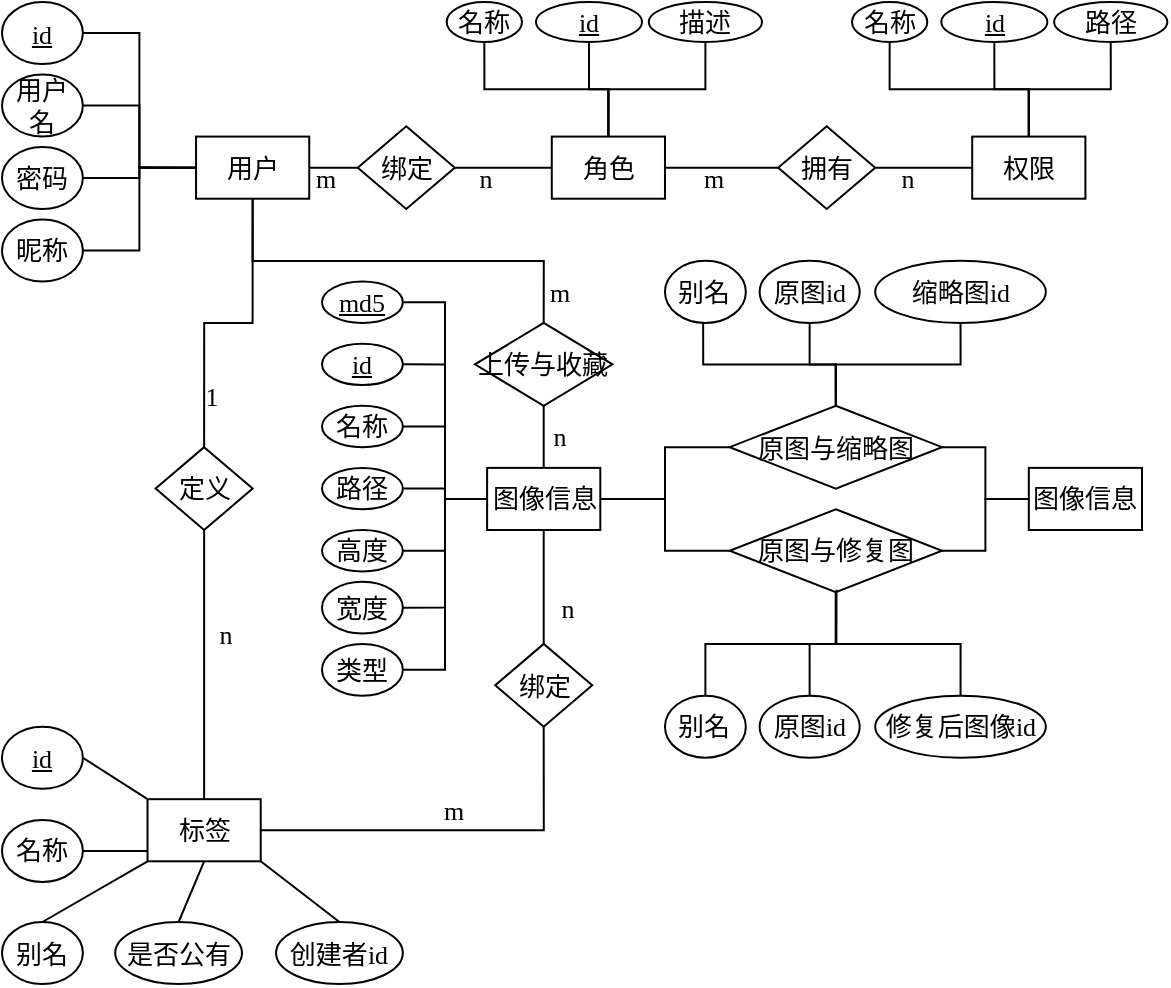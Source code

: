 <mxfile version="21.2.9" type="github">
  <diagram id="R2lEEEUBdFMjLlhIrx00" name="Page-1">
    <mxGraphModel dx="925" dy="520" grid="1" gridSize="10" guides="1" tooltips="1" connect="1" arrows="1" fold="1" page="1" pageScale="1" pageWidth="583" pageHeight="827" math="0" shadow="0" extFonts="Permanent Marker^https://fonts.googleapis.com/css?family=Permanent+Marker">
      <root>
        <mxCell id="0" />
        <mxCell id="1" parent="0" />
        <mxCell id="5dkXH1X9vFJUfWhf-pJQ-109" style="edgeStyle=orthogonalEdgeStyle;shape=connector;rounded=0;orthogonalLoop=1;jettySize=auto;html=1;exitX=0.5;exitY=0;exitDx=0;exitDy=0;entryX=0.5;entryY=1;entryDx=0;entryDy=0;labelBackgroundColor=default;strokeColor=default;fontFamily=Helvetica;fontSize=11;fontColor=default;endArrow=none;endFill=0;" edge="1" parent="1" source="5dkXH1X9vFJUfWhf-pJQ-1" target="5dkXH1X9vFJUfWhf-pJQ-106">
          <mxGeometry relative="1" as="geometry" />
        </mxCell>
        <mxCell id="5dkXH1X9vFJUfWhf-pJQ-110" style="edgeStyle=orthogonalEdgeStyle;shape=connector;rounded=0;orthogonalLoop=1;jettySize=auto;html=1;exitX=0.5;exitY=0;exitDx=0;exitDy=0;entryX=0.5;entryY=1;entryDx=0;entryDy=0;labelBackgroundColor=default;strokeColor=default;fontFamily=Helvetica;fontSize=11;fontColor=default;endArrow=none;endFill=0;" edge="1" parent="1" source="5dkXH1X9vFJUfWhf-pJQ-1" target="5dkXH1X9vFJUfWhf-pJQ-107">
          <mxGeometry relative="1" as="geometry" />
        </mxCell>
        <mxCell id="5dkXH1X9vFJUfWhf-pJQ-111" style="edgeStyle=orthogonalEdgeStyle;shape=connector;rounded=0;orthogonalLoop=1;jettySize=auto;html=1;exitX=0.5;exitY=0;exitDx=0;exitDy=0;entryX=0.5;entryY=1;entryDx=0;entryDy=0;labelBackgroundColor=default;strokeColor=default;fontFamily=Helvetica;fontSize=11;fontColor=default;endArrow=none;endFill=0;" edge="1" parent="1" source="5dkXH1X9vFJUfWhf-pJQ-1" target="5dkXH1X9vFJUfWhf-pJQ-108">
          <mxGeometry relative="1" as="geometry" />
        </mxCell>
        <mxCell id="5dkXH1X9vFJUfWhf-pJQ-1" value="角色" style="rounded=0;whiteSpace=wrap;html=1;fontFamily=宋体;fontSize=13;" vertex="1" parent="1">
          <mxGeometry x="274.894" y="67.294" width="56.596" height="31.059" as="geometry" />
        </mxCell>
        <mxCell id="5dkXH1X9vFJUfWhf-pJQ-2" value="用户" style="rounded=0;whiteSpace=wrap;html=1;fontFamily=宋体;fontSize=13;" vertex="1" parent="1">
          <mxGeometry x="97.026" y="67.294" width="56.596" height="31.059" as="geometry" />
        </mxCell>
        <mxCell id="5dkXH1X9vFJUfWhf-pJQ-115" style="edgeStyle=orthogonalEdgeStyle;shape=connector;rounded=0;orthogonalLoop=1;jettySize=auto;html=1;exitX=0.5;exitY=0;exitDx=0;exitDy=0;entryX=0.5;entryY=1;entryDx=0;entryDy=0;labelBackgroundColor=default;strokeColor=default;fontFamily=Helvetica;fontSize=11;fontColor=default;endArrow=none;endFill=0;" edge="1" parent="1" source="5dkXH1X9vFJUfWhf-pJQ-3" target="5dkXH1X9vFJUfWhf-pJQ-112">
          <mxGeometry relative="1" as="geometry" />
        </mxCell>
        <mxCell id="5dkXH1X9vFJUfWhf-pJQ-116" style="edgeStyle=orthogonalEdgeStyle;shape=connector;rounded=0;orthogonalLoop=1;jettySize=auto;html=1;exitX=0.5;exitY=0;exitDx=0;exitDy=0;entryX=0.5;entryY=1;entryDx=0;entryDy=0;labelBackgroundColor=default;strokeColor=default;fontFamily=Helvetica;fontSize=11;fontColor=default;endArrow=none;endFill=0;" edge="1" parent="1" source="5dkXH1X9vFJUfWhf-pJQ-3" target="5dkXH1X9vFJUfWhf-pJQ-113">
          <mxGeometry relative="1" as="geometry" />
        </mxCell>
        <mxCell id="5dkXH1X9vFJUfWhf-pJQ-117" style="edgeStyle=orthogonalEdgeStyle;shape=connector;rounded=0;orthogonalLoop=1;jettySize=auto;html=1;exitX=0.5;exitY=0;exitDx=0;exitDy=0;entryX=0.5;entryY=1;entryDx=0;entryDy=0;labelBackgroundColor=default;strokeColor=default;fontFamily=Helvetica;fontSize=11;fontColor=default;endArrow=none;endFill=0;" edge="1" parent="1" source="5dkXH1X9vFJUfWhf-pJQ-3" target="5dkXH1X9vFJUfWhf-pJQ-114">
          <mxGeometry relative="1" as="geometry" />
        </mxCell>
        <mxCell id="5dkXH1X9vFJUfWhf-pJQ-3" value="权限" style="rounded=0;whiteSpace=wrap;html=1;fontFamily=宋体;fontSize=13;" vertex="1" parent="1">
          <mxGeometry x="485.106" y="67.294" width="56.596" height="31.059" as="geometry" />
        </mxCell>
        <mxCell id="5dkXH1X9vFJUfWhf-pJQ-5" value="图像信息" style="rounded=0;whiteSpace=wrap;html=1;fontFamily=宋体;fontSize=13;" vertex="1" parent="1">
          <mxGeometry x="242.553" y="232.941" width="56.596" height="31.059" as="geometry" />
        </mxCell>
        <mxCell id="5dkXH1X9vFJUfWhf-pJQ-11" style="edgeStyle=orthogonalEdgeStyle;shape=connector;rounded=0;orthogonalLoop=1;jettySize=auto;html=1;exitX=0;exitY=0.5;exitDx=0;exitDy=0;entryX=1;entryY=0.5;entryDx=0;entryDy=0;labelBackgroundColor=default;strokeColor=default;fontFamily=宋体;fontSize=13;fontColor=default;endArrow=none;endFill=0;" edge="1" parent="1" source="5dkXH1X9vFJUfWhf-pJQ-6" target="5dkXH1X9vFJUfWhf-pJQ-2">
          <mxGeometry relative="1" as="geometry" />
        </mxCell>
        <mxCell id="5dkXH1X9vFJUfWhf-pJQ-6" value="绑定" style="rhombus;whiteSpace=wrap;html=1;fontFamily=宋体;fontSize=13;" vertex="1" parent="1">
          <mxGeometry x="177.872" y="62.118" width="48.511" height="41.412" as="geometry" />
        </mxCell>
        <mxCell id="5dkXH1X9vFJUfWhf-pJQ-10" style="edgeStyle=orthogonalEdgeStyle;shape=connector;rounded=0;orthogonalLoop=1;jettySize=auto;html=1;exitX=0;exitY=0.5;exitDx=0;exitDy=0;entryX=1;entryY=0.5;entryDx=0;entryDy=0;labelBackgroundColor=default;strokeColor=default;fontFamily=宋体;fontSize=13;fontColor=default;endArrow=none;endFill=0;" edge="1" parent="1" source="5dkXH1X9vFJUfWhf-pJQ-1" target="5dkXH1X9vFJUfWhf-pJQ-6">
          <mxGeometry relative="1" as="geometry" />
        </mxCell>
        <mxCell id="5dkXH1X9vFJUfWhf-pJQ-9" style="edgeStyle=orthogonalEdgeStyle;shape=connector;rounded=0;orthogonalLoop=1;jettySize=auto;html=1;exitX=0.5;exitY=1;exitDx=0;exitDy=0;entryX=0.5;entryY=0;entryDx=0;entryDy=0;labelBackgroundColor=default;strokeColor=default;fontFamily=宋体;fontSize=13;fontColor=default;endArrow=none;endFill=0;" edge="1" parent="1" source="5dkXH1X9vFJUfWhf-pJQ-7" target="5dkXH1X9vFJUfWhf-pJQ-5">
          <mxGeometry relative="1" as="geometry" />
        </mxCell>
        <mxCell id="5dkXH1X9vFJUfWhf-pJQ-7" value="上传与收藏" style="rhombus;whiteSpace=wrap;html=1;fontFamily=宋体;fontSize=13;" vertex="1" parent="1">
          <mxGeometry x="236.489" y="160.471" width="68.723" height="41.412" as="geometry" />
        </mxCell>
        <mxCell id="5dkXH1X9vFJUfWhf-pJQ-67" style="edgeStyle=orthogonalEdgeStyle;shape=connector;rounded=0;orthogonalLoop=1;jettySize=auto;html=1;exitX=0.5;exitY=1;exitDx=0;exitDy=0;entryX=0.5;entryY=0;entryDx=0;entryDy=0;labelBackgroundColor=default;strokeColor=default;fontFamily=宋体;fontSize=13;fontColor=default;endArrow=none;endFill=0;" edge="1" parent="1" source="5dkXH1X9vFJUfWhf-pJQ-2" target="5dkXH1X9vFJUfWhf-pJQ-7">
          <mxGeometry relative="1" as="geometry" />
        </mxCell>
        <mxCell id="5dkXH1X9vFJUfWhf-pJQ-14" style="edgeStyle=orthogonalEdgeStyle;shape=connector;rounded=0;orthogonalLoop=1;jettySize=auto;html=1;exitX=0;exitY=0.5;exitDx=0;exitDy=0;entryX=1;entryY=0.5;entryDx=0;entryDy=0;labelBackgroundColor=default;strokeColor=default;fontFamily=宋体;fontSize=13;fontColor=default;endArrow=none;endFill=0;" edge="1" parent="1" source="5dkXH1X9vFJUfWhf-pJQ-12" target="5dkXH1X9vFJUfWhf-pJQ-1">
          <mxGeometry relative="1" as="geometry" />
        </mxCell>
        <mxCell id="5dkXH1X9vFJUfWhf-pJQ-12" value="拥有" style="rhombus;whiteSpace=wrap;html=1;fontFamily=宋体;fontSize=13;" vertex="1" parent="1">
          <mxGeometry x="388.085" y="62.118" width="48.511" height="41.412" as="geometry" />
        </mxCell>
        <mxCell id="5dkXH1X9vFJUfWhf-pJQ-13" style="edgeStyle=orthogonalEdgeStyle;shape=connector;rounded=0;orthogonalLoop=1;jettySize=auto;html=1;exitX=0;exitY=0.5;exitDx=0;exitDy=0;entryX=1;entryY=0.5;entryDx=0;entryDy=0;labelBackgroundColor=default;strokeColor=default;fontFamily=宋体;fontSize=13;fontColor=default;endArrow=none;endFill=0;" edge="1" parent="1" source="5dkXH1X9vFJUfWhf-pJQ-3" target="5dkXH1X9vFJUfWhf-pJQ-12">
          <mxGeometry relative="1" as="geometry" />
        </mxCell>
        <mxCell id="5dkXH1X9vFJUfWhf-pJQ-15" value="m" style="text;html=1;strokeColor=none;fillColor=none;align=center;verticalAlign=middle;whiteSpace=wrap;rounded=0;fontSize=13;fontFamily=Times New Roman;fontColor=default;" vertex="1" parent="1">
          <mxGeometry x="270.851" y="139.765" width="16.17" height="10.353" as="geometry" />
        </mxCell>
        <mxCell id="5dkXH1X9vFJUfWhf-pJQ-16" value="n" style="text;html=1;strokeColor=none;fillColor=none;align=center;verticalAlign=middle;whiteSpace=wrap;rounded=0;fontSize=13;fontFamily=Times New Roman;fontColor=default;" vertex="1" parent="1">
          <mxGeometry x="270.851" y="212.235" width="16.17" height="10.353" as="geometry" />
        </mxCell>
        <mxCell id="5dkXH1X9vFJUfWhf-pJQ-19" value="标签" style="rounded=0;whiteSpace=wrap;html=1;fontFamily=宋体;fontSize=13;" vertex="1" parent="1">
          <mxGeometry x="72.766" y="398.588" width="56.596" height="31.059" as="geometry" />
        </mxCell>
        <mxCell id="5dkXH1X9vFJUfWhf-pJQ-71" style="edgeStyle=orthogonalEdgeStyle;shape=connector;rounded=0;orthogonalLoop=1;jettySize=auto;html=1;exitX=0.5;exitY=1;exitDx=0;exitDy=0;entryX=1;entryY=0.5;entryDx=0;entryDy=0;labelBackgroundColor=default;strokeColor=default;fontFamily=宋体;fontSize=13;fontColor=default;endArrow=none;endFill=0;" edge="1" parent="1" source="5dkXH1X9vFJUfWhf-pJQ-20" target="5dkXH1X9vFJUfWhf-pJQ-19">
          <mxGeometry relative="1" as="geometry" />
        </mxCell>
        <mxCell id="5dkXH1X9vFJUfWhf-pJQ-20" value="绑定" style="rhombus;whiteSpace=wrap;html=1;fontFamily=宋体;fontSize=13;" vertex="1" parent="1">
          <mxGeometry x="246.596" y="320.941" width="48.511" height="41.412" as="geometry" />
        </mxCell>
        <mxCell id="5dkXH1X9vFJUfWhf-pJQ-70" style="edgeStyle=orthogonalEdgeStyle;shape=connector;rounded=0;orthogonalLoop=1;jettySize=auto;html=1;exitX=0.5;exitY=1;exitDx=0;exitDy=0;entryX=0.5;entryY=0;entryDx=0;entryDy=0;labelBackgroundColor=default;strokeColor=default;fontFamily=宋体;fontSize=13;fontColor=default;endArrow=none;endFill=0;" edge="1" parent="1" source="5dkXH1X9vFJUfWhf-pJQ-5" target="5dkXH1X9vFJUfWhf-pJQ-20">
          <mxGeometry relative="1" as="geometry" />
        </mxCell>
        <mxCell id="5dkXH1X9vFJUfWhf-pJQ-24" value="图像信息" style="rounded=0;whiteSpace=wrap;html=1;fontFamily=宋体;fontSize=13;" vertex="1" parent="1">
          <mxGeometry x="513.404" y="232.941" width="56.596" height="31.059" as="geometry" />
        </mxCell>
        <mxCell id="5dkXH1X9vFJUfWhf-pJQ-35" style="edgeStyle=orthogonalEdgeStyle;shape=connector;rounded=0;orthogonalLoop=1;jettySize=auto;html=1;exitX=0;exitY=0.5;exitDx=0;exitDy=0;entryX=1;entryY=0.5;entryDx=0;entryDy=0;labelBackgroundColor=default;strokeColor=default;fontFamily=宋体;fontSize=13;fontColor=default;endArrow=none;endFill=0;" edge="1" parent="1" source="5dkXH1X9vFJUfWhf-pJQ-25" target="5dkXH1X9vFJUfWhf-pJQ-5">
          <mxGeometry relative="1" as="geometry" />
        </mxCell>
        <mxCell id="5dkXH1X9vFJUfWhf-pJQ-38" style="edgeStyle=orthogonalEdgeStyle;shape=connector;rounded=0;orthogonalLoop=1;jettySize=auto;html=1;exitX=1;exitY=0.5;exitDx=0;exitDy=0;entryX=0;entryY=0.5;entryDx=0;entryDy=0;labelBackgroundColor=default;strokeColor=default;fontFamily=宋体;fontSize=13;fontColor=default;endArrow=none;endFill=0;" edge="1" parent="1" source="5dkXH1X9vFJUfWhf-pJQ-25" target="5dkXH1X9vFJUfWhf-pJQ-24">
          <mxGeometry relative="1" as="geometry" />
        </mxCell>
        <mxCell id="5dkXH1X9vFJUfWhf-pJQ-103" style="edgeStyle=orthogonalEdgeStyle;shape=connector;rounded=0;orthogonalLoop=1;jettySize=auto;html=1;exitX=0.5;exitY=0;exitDx=0;exitDy=0;entryX=0.472;entryY=0.997;entryDx=0;entryDy=0;entryPerimeter=0;labelBackgroundColor=default;strokeColor=default;fontFamily=Helvetica;fontSize=11;fontColor=default;endArrow=none;endFill=0;" edge="1" parent="1" source="5dkXH1X9vFJUfWhf-pJQ-25" target="5dkXH1X9vFJUfWhf-pJQ-100">
          <mxGeometry relative="1" as="geometry" />
        </mxCell>
        <mxCell id="5dkXH1X9vFJUfWhf-pJQ-104" style="edgeStyle=orthogonalEdgeStyle;shape=connector;rounded=0;orthogonalLoop=1;jettySize=auto;html=1;exitX=0.5;exitY=0;exitDx=0;exitDy=0;entryX=0.5;entryY=1;entryDx=0;entryDy=0;labelBackgroundColor=default;strokeColor=default;fontFamily=Helvetica;fontSize=11;fontColor=default;endArrow=none;endFill=0;" edge="1" parent="1" source="5dkXH1X9vFJUfWhf-pJQ-25" target="5dkXH1X9vFJUfWhf-pJQ-101">
          <mxGeometry relative="1" as="geometry" />
        </mxCell>
        <mxCell id="5dkXH1X9vFJUfWhf-pJQ-105" style="edgeStyle=orthogonalEdgeStyle;shape=connector;rounded=0;orthogonalLoop=1;jettySize=auto;html=1;exitX=0.5;exitY=0;exitDx=0;exitDy=0;entryX=0.5;entryY=1;entryDx=0;entryDy=0;labelBackgroundColor=default;strokeColor=default;fontFamily=Helvetica;fontSize=11;fontColor=default;endArrow=none;endFill=0;" edge="1" parent="1" source="5dkXH1X9vFJUfWhf-pJQ-25" target="5dkXH1X9vFJUfWhf-pJQ-102">
          <mxGeometry relative="1" as="geometry" />
        </mxCell>
        <mxCell id="5dkXH1X9vFJUfWhf-pJQ-25" value="原图与缩略图" style="rhombus;whiteSpace=wrap;html=1;fontFamily=宋体;fontSize=13;" vertex="1" parent="1">
          <mxGeometry x="363.83" y="201.88" width="106.17" height="41.41" as="geometry" />
        </mxCell>
        <mxCell id="5dkXH1X9vFJUfWhf-pJQ-37" style="edgeStyle=orthogonalEdgeStyle;shape=connector;rounded=0;orthogonalLoop=1;jettySize=auto;html=1;exitX=1;exitY=0.5;exitDx=0;exitDy=0;entryX=0;entryY=0.5;entryDx=0;entryDy=0;labelBackgroundColor=default;strokeColor=default;fontFamily=宋体;fontSize=13;fontColor=default;endArrow=none;endFill=0;" edge="1" parent="1" source="5dkXH1X9vFJUfWhf-pJQ-26" target="5dkXH1X9vFJUfWhf-pJQ-24">
          <mxGeometry relative="1" as="geometry" />
        </mxCell>
        <mxCell id="5dkXH1X9vFJUfWhf-pJQ-26" value="原图与修复图" style="rhombus;whiteSpace=wrap;html=1;fontFamily=宋体;fontSize=13;" vertex="1" parent="1">
          <mxGeometry x="363.83" y="253.65" width="106.17" height="41.41" as="geometry" />
        </mxCell>
        <mxCell id="5dkXH1X9vFJUfWhf-pJQ-36" style="edgeStyle=orthogonalEdgeStyle;shape=connector;rounded=0;orthogonalLoop=1;jettySize=auto;html=1;exitX=1;exitY=0.5;exitDx=0;exitDy=0;entryX=0;entryY=0.5;entryDx=0;entryDy=0;labelBackgroundColor=default;strokeColor=default;fontFamily=宋体;fontSize=13;fontColor=default;endArrow=none;endFill=0;" edge="1" parent="1" source="5dkXH1X9vFJUfWhf-pJQ-5" target="5dkXH1X9vFJUfWhf-pJQ-26">
          <mxGeometry relative="1" as="geometry" />
        </mxCell>
        <mxCell id="5dkXH1X9vFJUfWhf-pJQ-44" style="edgeStyle=orthogonalEdgeStyle;shape=connector;rounded=0;orthogonalLoop=1;jettySize=auto;html=1;exitX=1;exitY=0.5;exitDx=0;exitDy=0;entryX=0;entryY=0.5;entryDx=0;entryDy=0;labelBackgroundColor=default;strokeColor=default;fontFamily=宋体;fontSize=13;fontColor=default;endArrow=none;endFill=0;" edge="1" parent="1" source="5dkXH1X9vFJUfWhf-pJQ-40" target="5dkXH1X9vFJUfWhf-pJQ-2">
          <mxGeometry relative="1" as="geometry" />
        </mxCell>
        <mxCell id="5dkXH1X9vFJUfWhf-pJQ-40" value="&lt;u style=&quot;font-size: 13px;&quot;&gt;id&lt;/u&gt;" style="ellipse;whiteSpace=wrap;html=1;fontFamily=Times New Roman;fontSize=13;fontColor=default;" vertex="1" parent="1">
          <mxGeometry width="40.426" height="31.059" as="geometry" />
        </mxCell>
        <mxCell id="5dkXH1X9vFJUfWhf-pJQ-45" style="edgeStyle=orthogonalEdgeStyle;shape=connector;rounded=0;orthogonalLoop=1;jettySize=auto;html=1;exitX=1;exitY=0.5;exitDx=0;exitDy=0;entryX=0;entryY=0.5;entryDx=0;entryDy=0;labelBackgroundColor=default;strokeColor=default;fontFamily=宋体;fontSize=13;fontColor=default;endArrow=none;endFill=0;" edge="1" parent="1" source="5dkXH1X9vFJUfWhf-pJQ-41" target="5dkXH1X9vFJUfWhf-pJQ-2">
          <mxGeometry relative="1" as="geometry" />
        </mxCell>
        <mxCell id="5dkXH1X9vFJUfWhf-pJQ-41" value="用户名" style="ellipse;whiteSpace=wrap;html=1;fontFamily=宋体;fontSize=13;fontColor=default;" vertex="1" parent="1">
          <mxGeometry y="36.235" width="40.426" height="31.059" as="geometry" />
        </mxCell>
        <mxCell id="5dkXH1X9vFJUfWhf-pJQ-46" style="edgeStyle=orthogonalEdgeStyle;shape=connector;rounded=0;orthogonalLoop=1;jettySize=auto;html=1;exitX=1;exitY=0.5;exitDx=0;exitDy=0;entryX=0;entryY=0.5;entryDx=0;entryDy=0;labelBackgroundColor=default;strokeColor=default;fontFamily=宋体;fontSize=13;fontColor=default;endArrow=none;endFill=0;" edge="1" parent="1" source="5dkXH1X9vFJUfWhf-pJQ-42" target="5dkXH1X9vFJUfWhf-pJQ-2">
          <mxGeometry relative="1" as="geometry" />
        </mxCell>
        <mxCell id="5dkXH1X9vFJUfWhf-pJQ-42" value="密码" style="ellipse;whiteSpace=wrap;html=1;fontFamily=宋体;fontSize=13;fontColor=default;" vertex="1" parent="1">
          <mxGeometry y="72.471" width="40.426" height="31.059" as="geometry" />
        </mxCell>
        <mxCell id="5dkXH1X9vFJUfWhf-pJQ-47" style="edgeStyle=orthogonalEdgeStyle;shape=connector;rounded=0;orthogonalLoop=1;jettySize=auto;html=1;exitX=1;exitY=0.5;exitDx=0;exitDy=0;entryX=0;entryY=0.5;entryDx=0;entryDy=0;labelBackgroundColor=default;strokeColor=default;fontFamily=宋体;fontSize=13;fontColor=default;endArrow=none;endFill=0;" edge="1" parent="1" source="5dkXH1X9vFJUfWhf-pJQ-43" target="5dkXH1X9vFJUfWhf-pJQ-2">
          <mxGeometry relative="1" as="geometry" />
        </mxCell>
        <mxCell id="5dkXH1X9vFJUfWhf-pJQ-43" value="昵称" style="ellipse;whiteSpace=wrap;html=1;fontFamily=宋体;fontSize=13;fontColor=default;" vertex="1" parent="1">
          <mxGeometry y="108.706" width="40.426" height="31.059" as="geometry" />
        </mxCell>
        <mxCell id="5dkXH1X9vFJUfWhf-pJQ-48" value="m" style="text;html=1;strokeColor=none;fillColor=none;align=center;verticalAlign=middle;whiteSpace=wrap;rounded=0;fontSize=13;fontFamily=Times New Roman;fontColor=default;" vertex="1" parent="1">
          <mxGeometry x="153.617" y="82.824" width="16.17" height="10.353" as="geometry" />
        </mxCell>
        <mxCell id="5dkXH1X9vFJUfWhf-pJQ-49" value="n" style="text;html=1;strokeColor=none;fillColor=none;align=center;verticalAlign=middle;whiteSpace=wrap;rounded=0;fontSize=13;fontFamily=Times New Roman;fontColor=default;" vertex="1" parent="1">
          <mxGeometry x="234.468" y="82.824" width="16.17" height="10.353" as="geometry" />
        </mxCell>
        <mxCell id="5dkXH1X9vFJUfWhf-pJQ-50" value="m" style="text;html=1;strokeColor=none;fillColor=none;align=center;verticalAlign=middle;whiteSpace=wrap;rounded=0;fontSize=13;fontFamily=Times New Roman;fontColor=default;" vertex="1" parent="1">
          <mxGeometry x="347.66" y="82.824" width="16.17" height="10.353" as="geometry" />
        </mxCell>
        <mxCell id="5dkXH1X9vFJUfWhf-pJQ-51" value="n" style="text;html=1;strokeColor=none;fillColor=none;align=center;verticalAlign=middle;whiteSpace=wrap;rounded=0;fontSize=13;fontFamily=Times New Roman;fontColor=default;" vertex="1" parent="1">
          <mxGeometry x="444.681" y="82.824" width="16.17" height="10.353" as="geometry" />
        </mxCell>
        <mxCell id="5dkXH1X9vFJUfWhf-pJQ-54" style="edgeStyle=orthogonalEdgeStyle;shape=connector;rounded=0;orthogonalLoop=1;jettySize=auto;html=1;exitX=1;exitY=0.5;exitDx=0;exitDy=0;entryX=0;entryY=0.5;entryDx=0;entryDy=0;labelBackgroundColor=default;strokeColor=default;fontFamily=宋体;fontSize=13;fontColor=default;endArrow=none;endFill=0;" edge="1" parent="1" source="5dkXH1X9vFJUfWhf-pJQ-52" target="5dkXH1X9vFJUfWhf-pJQ-5">
          <mxGeometry relative="1" as="geometry" />
        </mxCell>
        <mxCell id="5dkXH1X9vFJUfWhf-pJQ-52" value="&lt;u style=&quot;font-size: 13px;&quot;&gt;id&lt;/u&gt;" style="ellipse;whiteSpace=wrap;html=1;fontFamily=宋体;fontSize=13;fontColor=default;" vertex="1" parent="1">
          <mxGeometry x="159.997" y="170.824" width="40.426" height="20.706" as="geometry" />
        </mxCell>
        <mxCell id="5dkXH1X9vFJUfWhf-pJQ-55" style="edgeStyle=orthogonalEdgeStyle;shape=connector;rounded=0;orthogonalLoop=1;jettySize=auto;html=1;exitX=1;exitY=0.5;exitDx=0;exitDy=0;entryX=0;entryY=0.5;entryDx=0;entryDy=0;labelBackgroundColor=default;strokeColor=default;fontFamily=宋体;fontSize=13;fontColor=default;endArrow=none;endFill=0;" edge="1" parent="1" source="5dkXH1X9vFJUfWhf-pJQ-53" target="5dkXH1X9vFJUfWhf-pJQ-5">
          <mxGeometry relative="1" as="geometry" />
        </mxCell>
        <mxCell id="5dkXH1X9vFJUfWhf-pJQ-53" value="名称" style="ellipse;whiteSpace=wrap;html=1;fontFamily=宋体;fontSize=13;fontColor=default;" vertex="1" parent="1">
          <mxGeometry x="159.997" y="201.882" width="40.426" height="20.706" as="geometry" />
        </mxCell>
        <mxCell id="5dkXH1X9vFJUfWhf-pJQ-59" style="edgeStyle=orthogonalEdgeStyle;shape=connector;rounded=0;orthogonalLoop=1;jettySize=auto;html=1;exitX=1;exitY=0.5;exitDx=0;exitDy=0;entryX=0;entryY=0.5;entryDx=0;entryDy=0;labelBackgroundColor=default;strokeColor=default;fontFamily=宋体;fontSize=13;fontColor=default;endArrow=none;endFill=0;" edge="1" parent="1" source="5dkXH1X9vFJUfWhf-pJQ-56" target="5dkXH1X9vFJUfWhf-pJQ-5">
          <mxGeometry relative="1" as="geometry" />
        </mxCell>
        <mxCell id="5dkXH1X9vFJUfWhf-pJQ-56" value="路径" style="ellipse;whiteSpace=wrap;html=1;fontFamily=宋体;fontSize=13;fontColor=default;" vertex="1" parent="1">
          <mxGeometry x="159.997" y="232.941" width="40.426" height="20.706" as="geometry" />
        </mxCell>
        <mxCell id="5dkXH1X9vFJUfWhf-pJQ-60" style="edgeStyle=orthogonalEdgeStyle;shape=connector;rounded=0;orthogonalLoop=1;jettySize=auto;html=1;exitX=1;exitY=0.5;exitDx=0;exitDy=0;entryX=0;entryY=0.5;entryDx=0;entryDy=0;labelBackgroundColor=default;strokeColor=default;fontFamily=宋体;fontSize=13;fontColor=default;endArrow=none;endFill=0;" edge="1" parent="1" source="5dkXH1X9vFJUfWhf-pJQ-57" target="5dkXH1X9vFJUfWhf-pJQ-5">
          <mxGeometry relative="1" as="geometry" />
        </mxCell>
        <mxCell id="5dkXH1X9vFJUfWhf-pJQ-57" value="高度" style="ellipse;whiteSpace=wrap;html=1;fontFamily=宋体;fontSize=13;fontColor=default;" vertex="1" parent="1">
          <mxGeometry x="159.997" y="264" width="40.426" height="20.706" as="geometry" />
        </mxCell>
        <mxCell id="5dkXH1X9vFJUfWhf-pJQ-61" style="edgeStyle=orthogonalEdgeStyle;shape=connector;rounded=0;orthogonalLoop=1;jettySize=auto;html=1;exitX=1;exitY=0.5;exitDx=0;exitDy=0;entryX=0;entryY=0.5;entryDx=0;entryDy=0;labelBackgroundColor=default;strokeColor=default;fontFamily=宋体;fontSize=13;fontColor=default;endArrow=none;endFill=0;" edge="1" parent="1" source="5dkXH1X9vFJUfWhf-pJQ-58" target="5dkXH1X9vFJUfWhf-pJQ-5">
          <mxGeometry relative="1" as="geometry" />
        </mxCell>
        <mxCell id="5dkXH1X9vFJUfWhf-pJQ-58" value="宽度" style="ellipse;whiteSpace=wrap;html=1;fontFamily=宋体;fontSize=13;fontColor=default;" vertex="1" parent="1">
          <mxGeometry x="159.997" y="289.882" width="40.426" height="25.882" as="geometry" />
        </mxCell>
        <mxCell id="5dkXH1X9vFJUfWhf-pJQ-63" style="edgeStyle=orthogonalEdgeStyle;shape=connector;rounded=0;orthogonalLoop=1;jettySize=auto;html=1;exitX=1;exitY=0.5;exitDx=0;exitDy=0;entryX=0;entryY=0.5;entryDx=0;entryDy=0;labelBackgroundColor=default;strokeColor=default;fontFamily=宋体;fontSize=13;fontColor=default;endArrow=none;endFill=0;" edge="1" parent="1" source="5dkXH1X9vFJUfWhf-pJQ-62" target="5dkXH1X9vFJUfWhf-pJQ-5">
          <mxGeometry relative="1" as="geometry" />
        </mxCell>
        <mxCell id="5dkXH1X9vFJUfWhf-pJQ-62" value="类型" style="ellipse;whiteSpace=wrap;html=1;fontFamily=宋体;fontSize=13;fontColor=default;" vertex="1" parent="1">
          <mxGeometry x="159.997" y="320.941" width="40.426" height="25.882" as="geometry" />
        </mxCell>
        <mxCell id="5dkXH1X9vFJUfWhf-pJQ-65" style="edgeStyle=orthogonalEdgeStyle;shape=connector;rounded=0;orthogonalLoop=1;jettySize=auto;html=1;exitX=1;exitY=0.5;exitDx=0;exitDy=0;entryX=0;entryY=0.5;entryDx=0;entryDy=0;labelBackgroundColor=default;strokeColor=default;fontFamily=宋体;fontSize=13;fontColor=default;endArrow=none;endFill=0;" edge="1" parent="1" source="5dkXH1X9vFJUfWhf-pJQ-64" target="5dkXH1X9vFJUfWhf-pJQ-5">
          <mxGeometry relative="1" as="geometry" />
        </mxCell>
        <mxCell id="5dkXH1X9vFJUfWhf-pJQ-64" value="&lt;u style=&quot;font-size: 13px;&quot;&gt;md5&lt;/u&gt;" style="ellipse;whiteSpace=wrap;html=1;fontFamily=Times New Roman;fontSize=13;fontColor=default;" vertex="1" parent="1">
          <mxGeometry x="159.997" y="139.765" width="40.426" height="20.706" as="geometry" />
        </mxCell>
        <mxCell id="5dkXH1X9vFJUfWhf-pJQ-74" style="edgeStyle=orthogonalEdgeStyle;shape=connector;rounded=0;orthogonalLoop=1;jettySize=auto;html=1;exitX=0.5;exitY=0;exitDx=0;exitDy=0;entryX=0.5;entryY=1;entryDx=0;entryDy=0;labelBackgroundColor=default;strokeColor=default;fontFamily=宋体;fontSize=13;fontColor=default;endArrow=none;endFill=0;" edge="1" parent="1" source="5dkXH1X9vFJUfWhf-pJQ-72" target="5dkXH1X9vFJUfWhf-pJQ-2">
          <mxGeometry relative="1" as="geometry" />
        </mxCell>
        <mxCell id="5dkXH1X9vFJUfWhf-pJQ-72" value="定义" style="rhombus;whiteSpace=wrap;html=1;fontFamily=宋体;fontSize=13;" vertex="1" parent="1">
          <mxGeometry x="76.809" y="222.588" width="48.511" height="41.412" as="geometry" />
        </mxCell>
        <mxCell id="5dkXH1X9vFJUfWhf-pJQ-73" style="edgeStyle=orthogonalEdgeStyle;shape=connector;rounded=0;orthogonalLoop=1;jettySize=auto;html=1;exitX=0.5;exitY=0;exitDx=0;exitDy=0;entryX=0.5;entryY=1;entryDx=0;entryDy=0;labelBackgroundColor=default;strokeColor=default;fontFamily=宋体;fontSize=13;fontColor=default;endArrow=none;endFill=0;" edge="1" parent="1" source="5dkXH1X9vFJUfWhf-pJQ-19" target="5dkXH1X9vFJUfWhf-pJQ-72">
          <mxGeometry relative="1" as="geometry" />
        </mxCell>
        <mxCell id="5dkXH1X9vFJUfWhf-pJQ-82" style="edgeStyle=orthogonalEdgeStyle;shape=connector;rounded=0;orthogonalLoop=1;jettySize=auto;html=1;exitX=1;exitY=0.5;exitDx=0;exitDy=0;entryX=-0.006;entryY=0.812;entryDx=0;entryDy=0;entryPerimeter=0;labelBackgroundColor=default;strokeColor=default;fontFamily=Helvetica;fontSize=11;fontColor=default;endArrow=none;endFill=0;" edge="1" parent="1" source="5dkXH1X9vFJUfWhf-pJQ-75" target="5dkXH1X9vFJUfWhf-pJQ-19">
          <mxGeometry relative="1" as="geometry" />
        </mxCell>
        <mxCell id="5dkXH1X9vFJUfWhf-pJQ-75" value="名称" style="ellipse;whiteSpace=wrap;html=1;fontFamily=宋体;fontSize=13;fontColor=default;" vertex="1" parent="1">
          <mxGeometry y="408.941" width="40.426" height="31.059" as="geometry" />
        </mxCell>
        <mxCell id="5dkXH1X9vFJUfWhf-pJQ-86" style="shape=connector;rounded=0;orthogonalLoop=1;jettySize=auto;html=1;exitX=1;exitY=0.5;exitDx=0;exitDy=0;entryX=0;entryY=0;entryDx=0;entryDy=0;labelBackgroundColor=default;strokeColor=default;fontFamily=Helvetica;fontSize=11;fontColor=default;endArrow=none;endFill=0;" edge="1" parent="1" source="5dkXH1X9vFJUfWhf-pJQ-76" target="5dkXH1X9vFJUfWhf-pJQ-19">
          <mxGeometry relative="1" as="geometry" />
        </mxCell>
        <mxCell id="5dkXH1X9vFJUfWhf-pJQ-76" value="&lt;u style=&quot;font-size: 13px;&quot;&gt;id&lt;/u&gt;" style="ellipse;whiteSpace=wrap;html=1;fontFamily=Times New Roman;fontSize=13;fontColor=default;" vertex="1" parent="1">
          <mxGeometry y="362.353" width="40.426" height="31.059" as="geometry" />
        </mxCell>
        <mxCell id="5dkXH1X9vFJUfWhf-pJQ-83" style="shape=connector;rounded=0;orthogonalLoop=1;jettySize=auto;html=1;exitX=0.5;exitY=0;exitDx=0;exitDy=0;entryX=0;entryY=1;entryDx=0;entryDy=0;labelBackgroundColor=default;strokeColor=default;fontFamily=Helvetica;fontSize=11;fontColor=default;endArrow=none;endFill=0;" edge="1" parent="1" source="5dkXH1X9vFJUfWhf-pJQ-78" target="5dkXH1X9vFJUfWhf-pJQ-19">
          <mxGeometry relative="1" as="geometry" />
        </mxCell>
        <mxCell id="5dkXH1X9vFJUfWhf-pJQ-78" value="别名" style="ellipse;whiteSpace=wrap;html=1;fontFamily=宋体;fontSize=13;fontColor=default;" vertex="1" parent="1">
          <mxGeometry y="460.001" width="40.426" height="31.059" as="geometry" />
        </mxCell>
        <mxCell id="5dkXH1X9vFJUfWhf-pJQ-84" style="shape=connector;rounded=0;orthogonalLoop=1;jettySize=auto;html=1;exitX=0.5;exitY=0;exitDx=0;exitDy=0;entryX=0.5;entryY=1;entryDx=0;entryDy=0;labelBackgroundColor=default;strokeColor=default;fontFamily=Helvetica;fontSize=11;fontColor=default;endArrow=none;endFill=0;" edge="1" parent="1" source="5dkXH1X9vFJUfWhf-pJQ-79" target="5dkXH1X9vFJUfWhf-pJQ-19">
          <mxGeometry relative="1" as="geometry" />
        </mxCell>
        <mxCell id="5dkXH1X9vFJUfWhf-pJQ-79" value="是否公有" style="ellipse;whiteSpace=wrap;html=1;fontFamily=宋体;fontSize=13;fontColor=default;" vertex="1" parent="1">
          <mxGeometry x="56.6" y="460" width="63.4" height="31.06" as="geometry" />
        </mxCell>
        <mxCell id="5dkXH1X9vFJUfWhf-pJQ-85" style="shape=connector;rounded=0;orthogonalLoop=1;jettySize=auto;html=1;exitX=0.5;exitY=0;exitDx=0;exitDy=0;entryX=1;entryY=1;entryDx=0;entryDy=0;labelBackgroundColor=default;strokeColor=default;fontFamily=Helvetica;fontSize=11;fontColor=default;endArrow=none;endFill=0;" edge="1" parent="1" source="5dkXH1X9vFJUfWhf-pJQ-80" target="5dkXH1X9vFJUfWhf-pJQ-19">
          <mxGeometry relative="1" as="geometry" />
        </mxCell>
        <mxCell id="5dkXH1X9vFJUfWhf-pJQ-80" value="创建者&lt;font face=&quot;Times New Roman&quot;&gt;id&lt;/font&gt;" style="ellipse;whiteSpace=wrap;html=1;fontFamily=宋体;fontSize=13;fontColor=default;" vertex="1" parent="1">
          <mxGeometry x="137.02" y="460" width="63.4" height="31.06" as="geometry" />
        </mxCell>
        <mxCell id="5dkXH1X9vFJUfWhf-pJQ-87" value="n" style="text;html=1;strokeColor=none;fillColor=none;align=center;verticalAlign=middle;whiteSpace=wrap;rounded=0;fontSize=13;fontFamily=Times New Roman;fontColor=default;" vertex="1" parent="1">
          <mxGeometry x="103.831" y="310.585" width="16.17" height="10.353" as="geometry" />
        </mxCell>
        <mxCell id="5dkXH1X9vFJUfWhf-pJQ-88" value="1" style="text;html=1;strokeColor=none;fillColor=none;align=center;verticalAlign=middle;whiteSpace=wrap;rounded=0;fontSize=13;fontFamily=Times New Roman;fontColor=default;" vertex="1" parent="1">
          <mxGeometry x="97.021" y="191.525" width="16.17" height="10.353" as="geometry" />
        </mxCell>
        <mxCell id="5dkXH1X9vFJUfWhf-pJQ-89" value="m" style="text;html=1;strokeColor=none;fillColor=none;align=center;verticalAlign=middle;whiteSpace=wrap;rounded=0;fontSize=13;fontFamily=Times New Roman;fontColor=default;" vertex="1" parent="1">
          <mxGeometry x="218.301" y="398.585" width="16.17" height="10.353" as="geometry" />
        </mxCell>
        <mxCell id="5dkXH1X9vFJUfWhf-pJQ-90" value="n" style="text;html=1;strokeColor=none;fillColor=none;align=center;verticalAlign=middle;whiteSpace=wrap;rounded=0;fontSize=13;fontFamily=Times New Roman;fontColor=default;" vertex="1" parent="1">
          <mxGeometry x="274.891" y="297.645" width="16.17" height="10.353" as="geometry" />
        </mxCell>
        <mxCell id="5dkXH1X9vFJUfWhf-pJQ-98" style="edgeStyle=orthogonalEdgeStyle;shape=connector;rounded=0;orthogonalLoop=1;jettySize=auto;html=1;exitX=0.5;exitY=0;exitDx=0;exitDy=0;entryX=0.503;entryY=0.971;entryDx=0;entryDy=0;entryPerimeter=0;labelBackgroundColor=default;strokeColor=default;fontFamily=Helvetica;fontSize=11;fontColor=default;endArrow=none;endFill=0;" edge="1" parent="1" source="5dkXH1X9vFJUfWhf-pJQ-91" target="5dkXH1X9vFJUfWhf-pJQ-26">
          <mxGeometry relative="1" as="geometry" />
        </mxCell>
        <mxCell id="5dkXH1X9vFJUfWhf-pJQ-91" value="别名" style="ellipse;whiteSpace=wrap;html=1;fontFamily=宋体;fontSize=13;fontColor=default;" vertex="1" parent="1">
          <mxGeometry x="331.49" y="346.821" width="40.426" height="31.059" as="geometry" />
        </mxCell>
        <mxCell id="5dkXH1X9vFJUfWhf-pJQ-97" style="edgeStyle=orthogonalEdgeStyle;shape=connector;rounded=0;orthogonalLoop=1;jettySize=auto;html=1;exitX=0.5;exitY=0;exitDx=0;exitDy=0;labelBackgroundColor=default;strokeColor=default;fontFamily=Helvetica;fontSize=11;fontColor=default;endArrow=none;endFill=0;entryX=0.5;entryY=1;entryDx=0;entryDy=0;" edge="1" parent="1" source="5dkXH1X9vFJUfWhf-pJQ-92" target="5dkXH1X9vFJUfWhf-pJQ-26">
          <mxGeometry relative="1" as="geometry">
            <mxPoint x="420" y="320" as="targetPoint" />
          </mxGeometry>
        </mxCell>
        <mxCell id="5dkXH1X9vFJUfWhf-pJQ-92" value="原图&lt;font face=&quot;Times New Roman&quot;&gt;id&lt;/font&gt;" style="ellipse;whiteSpace=wrap;html=1;fontFamily=宋体;fontSize=13;fontColor=default;" vertex="1" parent="1">
          <mxGeometry x="378.83" y="346.82" width="50" height="31.06" as="geometry" />
        </mxCell>
        <mxCell id="5dkXH1X9vFJUfWhf-pJQ-95" style="edgeStyle=orthogonalEdgeStyle;shape=connector;rounded=0;orthogonalLoop=1;jettySize=auto;html=1;exitX=0.5;exitY=0;exitDx=0;exitDy=0;entryX=0.5;entryY=1;entryDx=0;entryDy=0;labelBackgroundColor=default;strokeColor=default;fontFamily=Helvetica;fontSize=11;fontColor=default;endArrow=none;endFill=0;" edge="1" parent="1" source="5dkXH1X9vFJUfWhf-pJQ-93" target="5dkXH1X9vFJUfWhf-pJQ-26">
          <mxGeometry relative="1" as="geometry" />
        </mxCell>
        <mxCell id="5dkXH1X9vFJUfWhf-pJQ-93" value="修复后图像&lt;font face=&quot;Times New Roman&quot;&gt;id&lt;/font&gt;" style="ellipse;whiteSpace=wrap;html=1;fontFamily=宋体;fontSize=13;fontColor=default;" vertex="1" parent="1">
          <mxGeometry x="436.6" y="346.82" width="85.32" height="31.06" as="geometry" />
        </mxCell>
        <mxCell id="5dkXH1X9vFJUfWhf-pJQ-100" value="别名" style="ellipse;whiteSpace=wrap;html=1;fontFamily=宋体;fontSize=13;fontColor=default;" vertex="1" parent="1">
          <mxGeometry x="331.49" y="129.411" width="40.426" height="31.059" as="geometry" />
        </mxCell>
        <mxCell id="5dkXH1X9vFJUfWhf-pJQ-101" value="原图&lt;font face=&quot;Times New Roman&quot;&gt;id&lt;/font&gt;" style="ellipse;whiteSpace=wrap;html=1;fontFamily=宋体;fontSize=13;fontColor=default;" vertex="1" parent="1">
          <mxGeometry x="378.83" y="129.41" width="50" height="31.06" as="geometry" />
        </mxCell>
        <mxCell id="5dkXH1X9vFJUfWhf-pJQ-102" value="缩略图&lt;font face=&quot;Times New Roman&quot;&gt;id&lt;/font&gt;" style="ellipse;whiteSpace=wrap;html=1;fontFamily=宋体;fontSize=13;fontColor=default;" vertex="1" parent="1">
          <mxGeometry x="436.6" y="129.41" width="85.32" height="31.06" as="geometry" />
        </mxCell>
        <mxCell id="5dkXH1X9vFJUfWhf-pJQ-106" value="名称" style="ellipse;whiteSpace=wrap;html=1;fontFamily=宋体;fontSize=13;fontColor=default;" vertex="1" parent="1">
          <mxGeometry x="222.34" width="37.66" height="20" as="geometry" />
        </mxCell>
        <mxCell id="5dkXH1X9vFJUfWhf-pJQ-107" value="&lt;font face=&quot;Times New Roman&quot;&gt;&lt;u&gt;id&lt;/u&gt;&lt;/font&gt;" style="ellipse;whiteSpace=wrap;html=1;fontFamily=宋体;fontSize=13;fontColor=default;" vertex="1" parent="1">
          <mxGeometry x="267" width="53" height="20" as="geometry" />
        </mxCell>
        <mxCell id="5dkXH1X9vFJUfWhf-pJQ-108" value="描述" style="ellipse;whiteSpace=wrap;html=1;fontFamily=宋体;fontSize=13;fontColor=default;" vertex="1" parent="1">
          <mxGeometry x="323.41" width="56.59" height="20" as="geometry" />
        </mxCell>
        <mxCell id="5dkXH1X9vFJUfWhf-pJQ-112" value="名称" style="ellipse;whiteSpace=wrap;html=1;fontFamily=宋体;fontSize=13;fontColor=default;" vertex="1" parent="1">
          <mxGeometry x="425" width="37.66" height="20" as="geometry" />
        </mxCell>
        <mxCell id="5dkXH1X9vFJUfWhf-pJQ-113" value="&lt;font face=&quot;Times New Roman&quot;&gt;&lt;u&gt;id&lt;/u&gt;&lt;/font&gt;" style="ellipse;whiteSpace=wrap;html=1;fontFamily=宋体;fontSize=13;fontColor=default;" vertex="1" parent="1">
          <mxGeometry x="469.66" width="53" height="20" as="geometry" />
        </mxCell>
        <mxCell id="5dkXH1X9vFJUfWhf-pJQ-114" value="路径" style="ellipse;whiteSpace=wrap;html=1;fontFamily=宋体;fontSize=13;fontColor=default;" vertex="1" parent="1">
          <mxGeometry x="526.07" width="56.59" height="20" as="geometry" />
        </mxCell>
      </root>
    </mxGraphModel>
  </diagram>
</mxfile>
